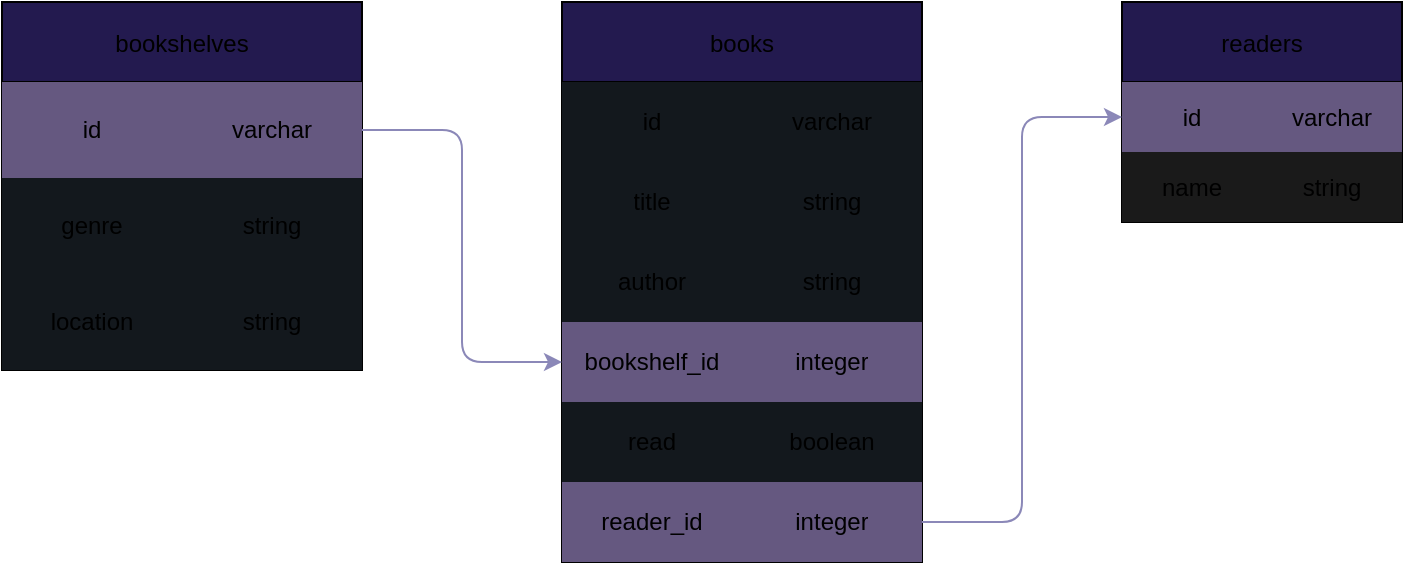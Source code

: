 <mxfile>
    <diagram id="RDfv5rxrhYB-mPz-iGQi" name="Page-1">
        <mxGraphModel dx="795" dy="809" grid="1" gridSize="10" guides="1" tooltips="1" connect="1" arrows="1" fold="1" page="1" pageScale="1" pageWidth="850" pageHeight="1100" math="0" shadow="0">
            <root>
                <mxCell id="0"/>
                <mxCell id="1" parent="0"/>
                <mxCell id="29" value="books" style="shape=table;startSize=40;container=1;collapsible=0;childLayout=tableLayout;fillColor=#231A4F;" parent="1" vertex="1">
                    <mxGeometry x="330" y="280" width="180" height="280" as="geometry"/>
                </mxCell>
                <mxCell id="30" value="" style="shape=tableRow;horizontal=0;startSize=0;swimlaneHead=0;swimlaneBody=0;top=0;left=0;bottom=0;right=0;collapsible=0;dropTarget=0;fillColor=none;points=[[0,0.5],[1,0.5]];portConstraint=eastwest;" parent="29" vertex="1">
                    <mxGeometry y="40" width="180" height="40" as="geometry"/>
                </mxCell>
                <mxCell id="31" value="id" style="shape=partialRectangle;html=1;whiteSpace=wrap;connectable=0;overflow=hidden;fillColor=#13181D;top=0;left=0;bottom=0;right=0;pointerEvents=1;" parent="30" vertex="1">
                    <mxGeometry width="90" height="40" as="geometry">
                        <mxRectangle width="90" height="40" as="alternateBounds"/>
                    </mxGeometry>
                </mxCell>
                <mxCell id="32" value="varchar" style="shape=partialRectangle;html=1;whiteSpace=wrap;connectable=0;overflow=hidden;fillColor=#13181D;top=0;left=0;bottom=0;right=0;pointerEvents=1;" parent="30" vertex="1">
                    <mxGeometry x="90" width="90" height="40" as="geometry">
                        <mxRectangle width="90" height="40" as="alternateBounds"/>
                    </mxGeometry>
                </mxCell>
                <mxCell id="33" value="" style="shape=tableRow;horizontal=0;startSize=0;swimlaneHead=0;swimlaneBody=0;top=0;left=0;bottom=0;right=0;collapsible=0;dropTarget=0;fillColor=none;points=[[0,0.5],[1,0.5]];portConstraint=eastwest;" parent="29" vertex="1">
                    <mxGeometry y="80" width="180" height="40" as="geometry"/>
                </mxCell>
                <mxCell id="34" value="title" style="shape=partialRectangle;html=1;whiteSpace=wrap;connectable=0;overflow=hidden;fillColor=#13181D;top=0;left=0;bottom=0;right=0;pointerEvents=1;" parent="33" vertex="1">
                    <mxGeometry width="90" height="40" as="geometry">
                        <mxRectangle width="90" height="40" as="alternateBounds"/>
                    </mxGeometry>
                </mxCell>
                <mxCell id="35" value="string" style="shape=partialRectangle;html=1;whiteSpace=wrap;connectable=0;overflow=hidden;fillColor=#13181D;top=0;left=0;bottom=0;right=0;pointerEvents=1;" parent="33" vertex="1">
                    <mxGeometry x="90" width="90" height="40" as="geometry">
                        <mxRectangle width="90" height="40" as="alternateBounds"/>
                    </mxGeometry>
                </mxCell>
                <mxCell id="36" value="" style="shape=tableRow;horizontal=0;startSize=0;swimlaneHead=0;swimlaneBody=0;top=0;left=0;bottom=0;right=0;collapsible=0;dropTarget=0;fillColor=none;points=[[0,0.5],[1,0.5]];portConstraint=eastwest;" parent="29" vertex="1">
                    <mxGeometry y="120" width="180" height="40" as="geometry"/>
                </mxCell>
                <mxCell id="37" value="author" style="shape=partialRectangle;html=1;whiteSpace=wrap;connectable=0;overflow=hidden;fillColor=#13181D;top=0;left=0;bottom=0;right=0;pointerEvents=1;" parent="36" vertex="1">
                    <mxGeometry width="90" height="40" as="geometry">
                        <mxRectangle width="90" height="40" as="alternateBounds"/>
                    </mxGeometry>
                </mxCell>
                <mxCell id="38" value="string" style="shape=partialRectangle;html=1;whiteSpace=wrap;connectable=0;overflow=hidden;fillColor=#13181D;top=0;left=0;bottom=0;right=0;pointerEvents=1;" parent="36" vertex="1">
                    <mxGeometry x="90" width="90" height="40" as="geometry">
                        <mxRectangle width="90" height="40" as="alternateBounds"/>
                    </mxGeometry>
                </mxCell>
                <mxCell id="40" style="shape=tableRow;horizontal=0;startSize=0;swimlaneHead=0;swimlaneBody=0;top=0;left=0;bottom=0;right=0;collapsible=0;dropTarget=0;fillColor=none;points=[[0,0.5],[1,0.5]];portConstraint=eastwest;" parent="29" vertex="1">
                    <mxGeometry y="160" width="180" height="40" as="geometry"/>
                </mxCell>
                <mxCell id="41" value="bookshelf_id" style="shape=partialRectangle;html=1;whiteSpace=wrap;connectable=0;overflow=hidden;fillColor=#655880;top=0;left=0;bottom=0;right=0;pointerEvents=1;" parent="40" vertex="1">
                    <mxGeometry width="90" height="40" as="geometry">
                        <mxRectangle width="90" height="40" as="alternateBounds"/>
                    </mxGeometry>
                </mxCell>
                <mxCell id="42" value="integer" style="shape=partialRectangle;html=1;whiteSpace=wrap;connectable=0;overflow=hidden;fillColor=#655880;top=0;left=0;bottom=0;right=0;pointerEvents=1;" parent="40" vertex="1">
                    <mxGeometry x="90" width="90" height="40" as="geometry">
                        <mxRectangle width="90" height="40" as="alternateBounds"/>
                    </mxGeometry>
                </mxCell>
                <mxCell id="43" style="shape=tableRow;horizontal=0;startSize=0;swimlaneHead=0;swimlaneBody=0;top=0;left=0;bottom=0;right=0;collapsible=0;dropTarget=0;fillColor=none;points=[[0,0.5],[1,0.5]];portConstraint=eastwest;" parent="29" vertex="1">
                    <mxGeometry y="200" width="180" height="40" as="geometry"/>
                </mxCell>
                <mxCell id="44" value="read" style="shape=partialRectangle;html=1;whiteSpace=wrap;connectable=0;overflow=hidden;fillColor=#13181D;top=0;left=0;bottom=0;right=0;pointerEvents=1;" parent="43" vertex="1">
                    <mxGeometry width="90" height="40" as="geometry">
                        <mxRectangle width="90" height="40" as="alternateBounds"/>
                    </mxGeometry>
                </mxCell>
                <mxCell id="45" value="boolean" style="shape=partialRectangle;html=1;whiteSpace=wrap;connectable=0;overflow=hidden;fillColor=#13181D;top=0;left=0;bottom=0;right=0;pointerEvents=1;" parent="43" vertex="1">
                    <mxGeometry x="90" width="90" height="40" as="geometry">
                        <mxRectangle width="90" height="40" as="alternateBounds"/>
                    </mxGeometry>
                </mxCell>
                <mxCell id="46" style="shape=tableRow;horizontal=0;startSize=0;swimlaneHead=0;swimlaneBody=0;top=0;left=0;bottom=0;right=0;collapsible=0;dropTarget=0;fillColor=none;points=[[0,0.5],[1,0.5]];portConstraint=eastwest;" parent="29" vertex="1">
                    <mxGeometry y="240" width="180" height="40" as="geometry"/>
                </mxCell>
                <mxCell id="47" value="reader_id" style="shape=partialRectangle;html=1;whiteSpace=wrap;connectable=0;overflow=hidden;fillColor=#655880;top=0;left=0;bottom=0;right=0;pointerEvents=1;" parent="46" vertex="1">
                    <mxGeometry width="90" height="40" as="geometry">
                        <mxRectangle width="90" height="40" as="alternateBounds"/>
                    </mxGeometry>
                </mxCell>
                <mxCell id="48" value="integer" style="shape=partialRectangle;html=1;whiteSpace=wrap;connectable=0;overflow=hidden;fillColor=#655880;top=0;left=0;bottom=0;right=0;pointerEvents=1;" parent="46" vertex="1">
                    <mxGeometry x="90" width="90" height="40" as="geometry">
                        <mxRectangle width="90" height="40" as="alternateBounds"/>
                    </mxGeometry>
                </mxCell>
                <mxCell id="49" value="bookshelves" style="shape=table;startSize=40;container=1;collapsible=0;childLayout=tableLayout;fillColor=#231A4F;" parent="1" vertex="1">
                    <mxGeometry x="50" y="280" width="180" height="184" as="geometry"/>
                </mxCell>
                <mxCell id="50" value="" style="shape=tableRow;horizontal=0;startSize=0;swimlaneHead=0;swimlaneBody=0;top=0;left=0;bottom=0;right=0;collapsible=0;dropTarget=0;fillColor=none;points=[[0,0.5],[1,0.5]];portConstraint=eastwest;" parent="49" vertex="1">
                    <mxGeometry y="40" width="180" height="48" as="geometry"/>
                </mxCell>
                <mxCell id="51" value="id" style="shape=partialRectangle;html=1;whiteSpace=wrap;connectable=0;overflow=hidden;fillColor=#655880;top=0;left=0;bottom=0;right=0;pointerEvents=1;" parent="50" vertex="1">
                    <mxGeometry width="90" height="48" as="geometry">
                        <mxRectangle width="90" height="48" as="alternateBounds"/>
                    </mxGeometry>
                </mxCell>
                <mxCell id="52" value="varchar" style="shape=partialRectangle;html=1;whiteSpace=wrap;connectable=0;overflow=hidden;fillColor=#655880;top=0;left=0;bottom=0;right=0;pointerEvents=1;" parent="50" vertex="1">
                    <mxGeometry x="90" width="90" height="48" as="geometry">
                        <mxRectangle width="90" height="48" as="alternateBounds"/>
                    </mxGeometry>
                </mxCell>
                <mxCell id="53" value="" style="shape=tableRow;horizontal=0;startSize=0;swimlaneHead=0;swimlaneBody=0;top=0;left=0;bottom=0;right=0;collapsible=0;dropTarget=0;fillColor=none;points=[[0,0.5],[1,0.5]];portConstraint=eastwest;" parent="49" vertex="1">
                    <mxGeometry y="88" width="180" height="48" as="geometry"/>
                </mxCell>
                <mxCell id="54" value="genre" style="shape=partialRectangle;html=1;whiteSpace=wrap;connectable=0;overflow=hidden;fillColor=#13181D;top=0;left=0;bottom=0;right=0;pointerEvents=1;" parent="53" vertex="1">
                    <mxGeometry width="90" height="48" as="geometry">
                        <mxRectangle width="90" height="48" as="alternateBounds"/>
                    </mxGeometry>
                </mxCell>
                <mxCell id="55" value="string" style="shape=partialRectangle;html=1;whiteSpace=wrap;connectable=0;overflow=hidden;fillColor=#13181D;top=0;left=0;bottom=0;right=0;pointerEvents=1;" parent="53" vertex="1">
                    <mxGeometry x="90" width="90" height="48" as="geometry">
                        <mxRectangle width="90" height="48" as="alternateBounds"/>
                    </mxGeometry>
                </mxCell>
                <mxCell id="56" value="" style="shape=tableRow;horizontal=0;startSize=0;swimlaneHead=0;swimlaneBody=0;top=0;left=0;bottom=0;right=0;collapsible=0;dropTarget=0;fillColor=none;points=[[0,0.5],[1,0.5]];portConstraint=eastwest;" parent="49" vertex="1">
                    <mxGeometry y="136" width="180" height="48" as="geometry"/>
                </mxCell>
                <mxCell id="57" value="location" style="shape=partialRectangle;html=1;whiteSpace=wrap;connectable=0;overflow=hidden;fillColor=#13181D;top=0;left=0;bottom=0;right=0;pointerEvents=1;" parent="56" vertex="1">
                    <mxGeometry width="90" height="48" as="geometry">
                        <mxRectangle width="90" height="48" as="alternateBounds"/>
                    </mxGeometry>
                </mxCell>
                <mxCell id="58" value="string" style="shape=partialRectangle;html=1;whiteSpace=wrap;connectable=0;overflow=hidden;fillColor=#13181D;top=0;left=0;bottom=0;right=0;pointerEvents=1;" parent="56" vertex="1">
                    <mxGeometry x="90" width="90" height="48" as="geometry">
                        <mxRectangle width="90" height="48" as="alternateBounds"/>
                    </mxGeometry>
                </mxCell>
                <mxCell id="59" value="readers" style="shape=table;startSize=40;container=1;collapsible=0;childLayout=tableLayout;fillColor=#231A4F;" parent="1" vertex="1">
                    <mxGeometry x="610" y="280" width="140" height="110" as="geometry"/>
                </mxCell>
                <mxCell id="60" value="" style="shape=tableRow;horizontal=0;startSize=0;swimlaneHead=0;swimlaneBody=0;top=0;left=0;bottom=0;right=0;collapsible=0;dropTarget=0;fillColor=none;points=[[0,0.5],[1,0.5]];portConstraint=eastwest;" parent="59" vertex="1">
                    <mxGeometry y="40" width="140" height="35" as="geometry"/>
                </mxCell>
                <mxCell id="61" value="id" style="shape=partialRectangle;html=1;whiteSpace=wrap;connectable=0;overflow=hidden;fillColor=#655880;top=0;left=0;bottom=0;right=0;pointerEvents=1;" parent="60" vertex="1">
                    <mxGeometry width="70" height="35" as="geometry">
                        <mxRectangle width="70" height="35" as="alternateBounds"/>
                    </mxGeometry>
                </mxCell>
                <mxCell id="62" value="varchar" style="shape=partialRectangle;html=1;whiteSpace=wrap;connectable=0;overflow=hidden;fillColor=#655880;top=0;left=0;bottom=0;right=0;pointerEvents=1;" parent="60" vertex="1">
                    <mxGeometry x="70" width="70" height="35" as="geometry">
                        <mxRectangle width="70" height="35" as="alternateBounds"/>
                    </mxGeometry>
                </mxCell>
                <mxCell id="63" style="shape=tableRow;horizontal=0;startSize=0;swimlaneHead=0;swimlaneBody=0;top=0;left=0;bottom=0;right=0;collapsible=0;dropTarget=0;fillColor=none;points=[[0,0.5],[1,0.5]];portConstraint=eastwest;" parent="59" vertex="1">
                    <mxGeometry y="75" width="140" height="35" as="geometry"/>
                </mxCell>
                <mxCell id="64" value="name" style="shape=partialRectangle;html=1;whiteSpace=wrap;connectable=0;overflow=hidden;fillColor=#1A1A1A;top=0;left=0;bottom=0;right=0;pointerEvents=1;" parent="63" vertex="1">
                    <mxGeometry width="70" height="35" as="geometry">
                        <mxRectangle width="70" height="35" as="alternateBounds"/>
                    </mxGeometry>
                </mxCell>
                <mxCell id="65" value="string" style="shape=partialRectangle;html=1;whiteSpace=wrap;connectable=0;overflow=hidden;fillColor=#1A1A1A;top=0;left=0;bottom=0;right=0;pointerEvents=1;" parent="63" vertex="1">
                    <mxGeometry x="70" width="70" height="35" as="geometry">
                        <mxRectangle width="70" height="35" as="alternateBounds"/>
                    </mxGeometry>
                </mxCell>
                <mxCell id="74" style="edgeStyle=orthogonalEdgeStyle;html=1;entryX=0;entryY=0.5;entryDx=0;entryDy=0;strokeColor=#8B88B8;" parent="1" source="50" target="40" edge="1">
                    <mxGeometry relative="1" as="geometry"/>
                </mxCell>
                <mxCell id="75" style="edgeStyle=orthogonalEdgeStyle;html=1;entryX=0;entryY=0.5;entryDx=0;entryDy=0;strokeColor=#8B88B8;" parent="1" source="46" target="60" edge="1">
                    <mxGeometry relative="1" as="geometry"/>
                </mxCell>
            </root>
        </mxGraphModel>
    </diagram>
</mxfile>